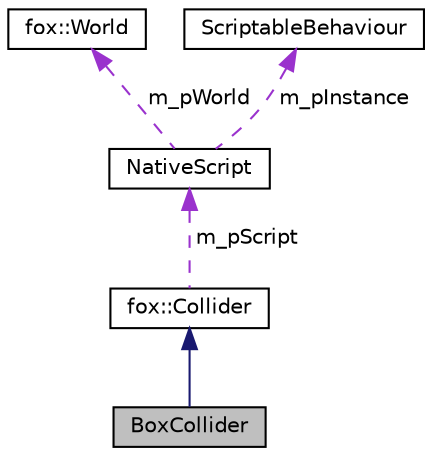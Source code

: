 digraph "BoxCollider"
{
 // LATEX_PDF_SIZE
  edge [fontname="Helvetica",fontsize="10",labelfontname="Helvetica",labelfontsize="10"];
  node [fontname="Helvetica",fontsize="10",shape=record];
  Node1 [label="BoxCollider",height=0.2,width=0.4,color="black", fillcolor="grey75", style="filled", fontcolor="black",tooltip=" "];
  Node2 -> Node1 [dir="back",color="midnightblue",fontsize="10",style="solid",fontname="Helvetica"];
  Node2 [label="fox::Collider",height=0.2,width=0.4,color="black", fillcolor="white", style="filled",URL="$classfox_1_1Collider.html",tooltip=" "];
  Node3 -> Node2 [dir="back",color="darkorchid3",fontsize="10",style="dashed",label=" m_pScript" ,fontname="Helvetica"];
  Node3 [label="NativeScript",height=0.2,width=0.4,color="black", fillcolor="white", style="filled",URL="$structNativeScript.html",tooltip=" "];
  Node4 -> Node3 [dir="back",color="darkorchid3",fontsize="10",style="dashed",label=" m_pWorld" ,fontname="Helvetica"];
  Node4 [label="fox::World",height=0.2,width=0.4,color="black", fillcolor="white", style="filled",URL="$classfox_1_1World.html",tooltip=" "];
  Node5 -> Node3 [dir="back",color="darkorchid3",fontsize="10",style="dashed",label=" m_pInstance" ,fontname="Helvetica"];
  Node5 [label="ScriptableBehaviour",height=0.2,width=0.4,color="black", fillcolor="white", style="filled",URL="$classScriptableBehaviour.html",tooltip=" "];
}

